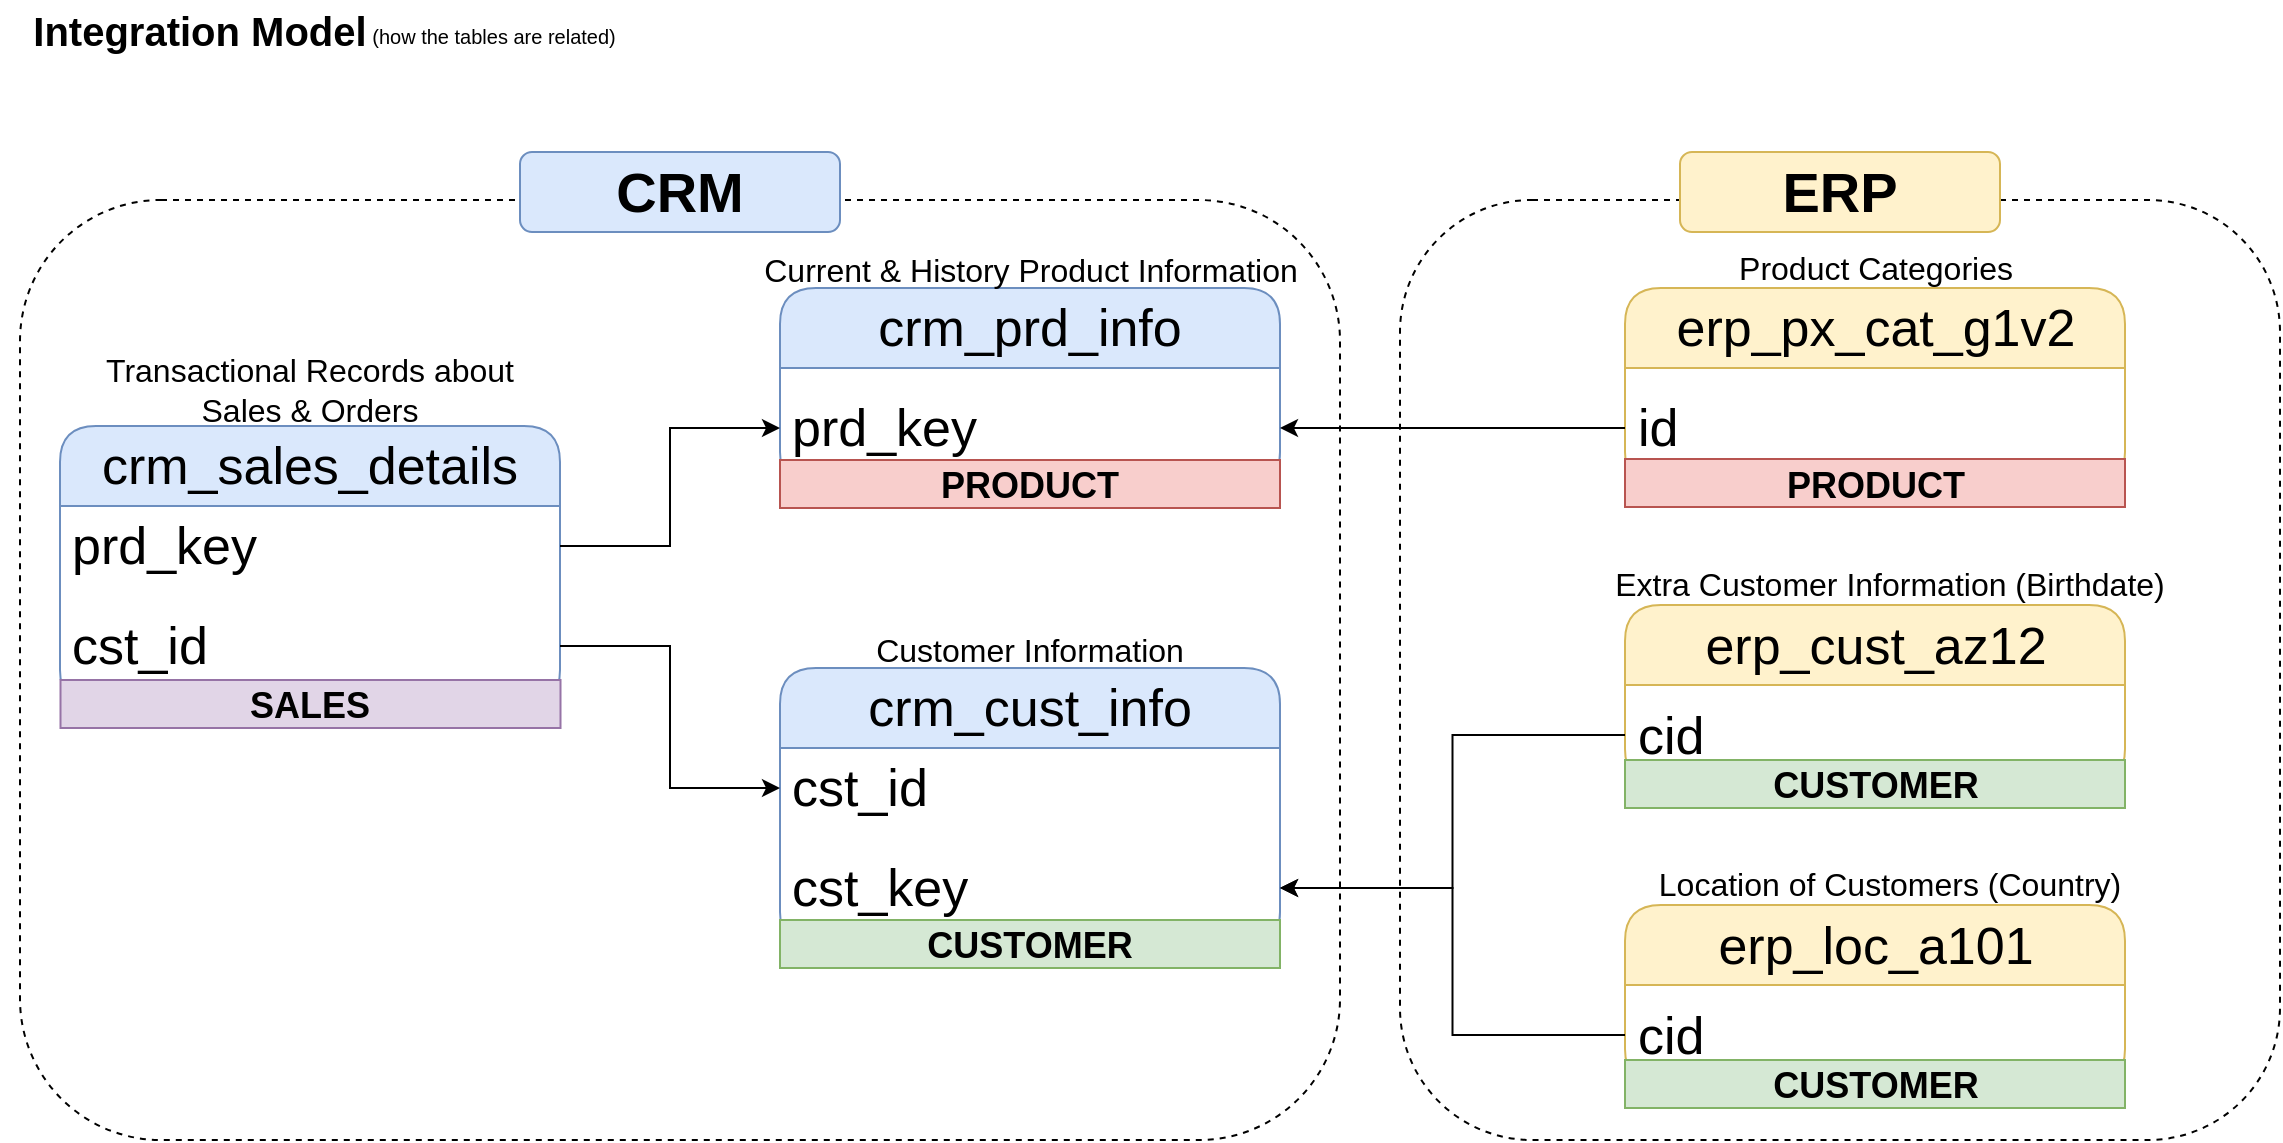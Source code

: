 <mxfile version="26.0.16">
  <diagram name="Page-1" id="oHeXKfy84pKHUZ1Dhw0S">
    <mxGraphModel dx="1430" dy="825" grid="1" gridSize="10" guides="1" tooltips="1" connect="1" arrows="1" fold="1" page="1" pageScale="1" pageWidth="1169" pageHeight="827" math="0" shadow="0">
      <root>
        <mxCell id="0" />
        <mxCell id="1" parent="0" />
        <mxCell id="IEt8cJ1j1EI7TW5e2nKS-41" value="" style="rounded=1;whiteSpace=wrap;html=1;fillColor=none;dashed=1;" vertex="1" parent="1">
          <mxGeometry x="20" y="110" width="660" height="470" as="geometry" />
        </mxCell>
        <mxCell id="IEt8cJ1j1EI7TW5e2nKS-44" value="" style="rounded=1;whiteSpace=wrap;html=1;fillColor=none;dashed=1;" vertex="1" parent="1">
          <mxGeometry x="710" y="110" width="440" height="470" as="geometry" />
        </mxCell>
        <mxCell id="IEt8cJ1j1EI7TW5e2nKS-1" value="&lt;b&gt;&lt;font style=&quot;font-size: 20px;&quot;&gt;Integration Model&lt;/font&gt;&lt;/b&gt;" style="text;html=1;align=center;verticalAlign=middle;whiteSpace=wrap;rounded=0;" vertex="1" parent="1">
          <mxGeometry x="10" y="10" width="200" height="30" as="geometry" />
        </mxCell>
        <mxCell id="IEt8cJ1j1EI7TW5e2nKS-2" value="&lt;font style=&quot;font-size: 10px;&quot;&gt;(how the tables are related)&lt;/font&gt;" style="text;html=1;align=center;verticalAlign=middle;whiteSpace=wrap;rounded=0;" vertex="1" parent="1">
          <mxGeometry x="192" y="13" width="130" height="30" as="geometry" />
        </mxCell>
        <mxCell id="IEt8cJ1j1EI7TW5e2nKS-3" value="crm_cust_info" style="swimlane;fontStyle=0;childLayout=stackLayout;horizontal=1;startSize=40;horizontalStack=0;resizeParent=1;resizeParentMax=0;resizeLast=0;collapsible=1;marginBottom=0;whiteSpace=wrap;html=1;rounded=1;fillColor=#dae8fc;strokeColor=#6c8ebf;fontSize=26;" vertex="1" parent="1">
          <mxGeometry x="400" y="344" width="250" height="140" as="geometry">
            <mxRectangle x="290" y="150" width="200" height="40" as="alternateBounds" />
          </mxGeometry>
        </mxCell>
        <mxCell id="IEt8cJ1j1EI7TW5e2nKS-4" value="cst_id" style="text;strokeColor=none;fillColor=none;align=left;verticalAlign=middle;spacingLeft=4;spacingRight=4;overflow=hidden;points=[[0,0.5],[1,0.5]];portConstraint=eastwest;rotatable=0;whiteSpace=wrap;html=1;fontSize=26;" vertex="1" parent="IEt8cJ1j1EI7TW5e2nKS-3">
          <mxGeometry y="40" width="250" height="40" as="geometry" />
        </mxCell>
        <mxCell id="IEt8cJ1j1EI7TW5e2nKS-26" value="cst_key" style="text;strokeColor=none;fillColor=none;align=left;verticalAlign=middle;spacingLeft=4;spacingRight=4;overflow=hidden;points=[[0,0.5],[1,0.5]];portConstraint=eastwest;rotatable=0;whiteSpace=wrap;html=1;fontSize=26;" vertex="1" parent="IEt8cJ1j1EI7TW5e2nKS-3">
          <mxGeometry y="80" width="250" height="60" as="geometry" />
        </mxCell>
        <mxCell id="IEt8cJ1j1EI7TW5e2nKS-7" value="&lt;font style=&quot;font-size: 16px;&quot;&gt;Customer Information&lt;/font&gt;" style="text;html=1;align=center;verticalAlign=middle;whiteSpace=wrap;rounded=0;" vertex="1" parent="1">
          <mxGeometry x="440" y="320" width="170" height="30" as="geometry" />
        </mxCell>
        <mxCell id="IEt8cJ1j1EI7TW5e2nKS-9" value="crm_prd_info" style="swimlane;fontStyle=0;childLayout=stackLayout;horizontal=1;startSize=40;horizontalStack=0;resizeParent=1;resizeParentMax=0;resizeLast=0;collapsible=1;marginBottom=0;whiteSpace=wrap;html=1;rounded=1;fillColor=#dae8fc;strokeColor=#6c8ebf;fontSize=26;" vertex="1" parent="1">
          <mxGeometry x="400" y="154" width="250" height="100" as="geometry">
            <mxRectangle x="290" y="150" width="200" height="40" as="alternateBounds" />
          </mxGeometry>
        </mxCell>
        <mxCell id="IEt8cJ1j1EI7TW5e2nKS-10" value="prd_key" style="text;strokeColor=none;fillColor=none;align=left;verticalAlign=middle;spacingLeft=4;spacingRight=4;overflow=hidden;points=[[0,0.5],[1,0.5]];portConstraint=eastwest;rotatable=0;whiteSpace=wrap;html=1;fontSize=26;" vertex="1" parent="IEt8cJ1j1EI7TW5e2nKS-9">
          <mxGeometry y="40" width="250" height="60" as="geometry" />
        </mxCell>
        <mxCell id="IEt8cJ1j1EI7TW5e2nKS-11" value="&lt;span style=&quot;font-size: 16px;&quot;&gt;Current &amp;amp; History Product Information&lt;/span&gt;" style="text;html=1;align=center;verticalAlign=middle;whiteSpace=wrap;rounded=0;" vertex="1" parent="1">
          <mxGeometry x="387.5" y="130" width="275" height="30" as="geometry" />
        </mxCell>
        <mxCell id="IEt8cJ1j1EI7TW5e2nKS-15" value="crm_sales_details" style="swimlane;fontStyle=0;childLayout=stackLayout;horizontal=1;startSize=40;horizontalStack=0;resizeParent=1;resizeParentMax=0;resizeLast=0;collapsible=1;marginBottom=0;whiteSpace=wrap;html=1;rounded=1;fillColor=#dae8fc;strokeColor=#6c8ebf;fontSize=26;" vertex="1" parent="1">
          <mxGeometry x="40" y="223" width="250" height="140" as="geometry">
            <mxRectangle x="290" y="150" width="200" height="40" as="alternateBounds" />
          </mxGeometry>
        </mxCell>
        <mxCell id="IEt8cJ1j1EI7TW5e2nKS-16" value="prd_key" style="text;strokeColor=none;fillColor=none;align=left;verticalAlign=middle;spacingLeft=4;spacingRight=4;overflow=hidden;points=[[0,0.5],[1,0.5]];portConstraint=eastwest;rotatable=0;whiteSpace=wrap;html=1;fontSize=26;" vertex="1" parent="IEt8cJ1j1EI7TW5e2nKS-15">
          <mxGeometry y="40" width="250" height="40" as="geometry" />
        </mxCell>
        <mxCell id="IEt8cJ1j1EI7TW5e2nKS-18" value="cst_id" style="text;strokeColor=none;fillColor=none;align=left;verticalAlign=middle;spacingLeft=4;spacingRight=4;overflow=hidden;points=[[0,0.5],[1,0.5]];portConstraint=eastwest;rotatable=0;whiteSpace=wrap;html=1;fontSize=26;" vertex="1" parent="IEt8cJ1j1EI7TW5e2nKS-15">
          <mxGeometry y="80" width="250" height="60" as="geometry" />
        </mxCell>
        <mxCell id="IEt8cJ1j1EI7TW5e2nKS-17" value="&lt;span style=&quot;font-size: 16px;&quot;&gt;Transactional Records about Sales &amp;amp; Orders&lt;/span&gt;" style="text;html=1;align=center;verticalAlign=middle;whiteSpace=wrap;rounded=0;" vertex="1" parent="1">
          <mxGeometry x="41.25" y="190" width="247.5" height="30" as="geometry" />
        </mxCell>
        <mxCell id="IEt8cJ1j1EI7TW5e2nKS-20" style="edgeStyle=orthogonalEdgeStyle;rounded=0;orthogonalLoop=1;jettySize=auto;html=1;exitX=1;exitY=0.5;exitDx=0;exitDy=0;entryX=0;entryY=0.5;entryDx=0;entryDy=0;" edge="1" parent="1" source="IEt8cJ1j1EI7TW5e2nKS-18" target="IEt8cJ1j1EI7TW5e2nKS-4">
          <mxGeometry relative="1" as="geometry" />
        </mxCell>
        <mxCell id="IEt8cJ1j1EI7TW5e2nKS-22" style="edgeStyle=orthogonalEdgeStyle;rounded=0;orthogonalLoop=1;jettySize=auto;html=1;exitX=1;exitY=0.5;exitDx=0;exitDy=0;entryX=0;entryY=0.5;entryDx=0;entryDy=0;" edge="1" parent="1" source="IEt8cJ1j1EI7TW5e2nKS-16" target="IEt8cJ1j1EI7TW5e2nKS-10">
          <mxGeometry relative="1" as="geometry" />
        </mxCell>
        <mxCell id="IEt8cJ1j1EI7TW5e2nKS-23" value="erp_cust_az12" style="swimlane;fontStyle=0;childLayout=stackLayout;horizontal=1;startSize=40;horizontalStack=0;resizeParent=1;resizeParentMax=0;resizeLast=0;collapsible=1;marginBottom=0;whiteSpace=wrap;html=1;rounded=1;fillColor=#fff2cc;strokeColor=#d6b656;fontSize=26;" vertex="1" parent="1">
          <mxGeometry x="822.5" y="312.5" width="250" height="90" as="geometry">
            <mxRectangle x="290" y="150" width="200" height="40" as="alternateBounds" />
          </mxGeometry>
        </mxCell>
        <mxCell id="IEt8cJ1j1EI7TW5e2nKS-24" value="cid" style="text;strokeColor=none;fillColor=none;align=left;verticalAlign=middle;spacingLeft=4;spacingRight=4;overflow=hidden;points=[[0,0.5],[1,0.5]];portConstraint=eastwest;rotatable=0;whiteSpace=wrap;html=1;fontSize=26;" vertex="1" parent="IEt8cJ1j1EI7TW5e2nKS-23">
          <mxGeometry y="40" width="250" height="50" as="geometry" />
        </mxCell>
        <mxCell id="IEt8cJ1j1EI7TW5e2nKS-25" value="&lt;span style=&quot;font-size: 16px;&quot;&gt;Extra Customer Information (Birthdate)&lt;/span&gt;" style="text;html=1;align=center;verticalAlign=middle;whiteSpace=wrap;rounded=0;" vertex="1" parent="1">
          <mxGeometry x="810" y="286.5" width="290" height="30" as="geometry" />
        </mxCell>
        <mxCell id="IEt8cJ1j1EI7TW5e2nKS-27" style="edgeStyle=orthogonalEdgeStyle;rounded=0;orthogonalLoop=1;jettySize=auto;html=1;exitX=0;exitY=0.5;exitDx=0;exitDy=0;entryX=1;entryY=0.5;entryDx=0;entryDy=0;" edge="1" parent="1" source="IEt8cJ1j1EI7TW5e2nKS-24" target="IEt8cJ1j1EI7TW5e2nKS-26">
          <mxGeometry relative="1" as="geometry" />
        </mxCell>
        <mxCell id="IEt8cJ1j1EI7TW5e2nKS-31" value="erp_loc_a101" style="swimlane;fontStyle=0;childLayout=stackLayout;horizontal=1;startSize=40;horizontalStack=0;resizeParent=1;resizeParentMax=0;resizeLast=0;collapsible=1;marginBottom=0;whiteSpace=wrap;html=1;rounded=1;fillColor=#fff2cc;strokeColor=#d6b656;fontSize=26;" vertex="1" parent="1">
          <mxGeometry x="822.5" y="462.5" width="250" height="90" as="geometry">
            <mxRectangle x="290" y="150" width="200" height="40" as="alternateBounds" />
          </mxGeometry>
        </mxCell>
        <mxCell id="IEt8cJ1j1EI7TW5e2nKS-32" value="cid" style="text;strokeColor=none;fillColor=none;align=left;verticalAlign=middle;spacingLeft=4;spacingRight=4;overflow=hidden;points=[[0,0.5],[1,0.5]];portConstraint=eastwest;rotatable=0;whiteSpace=wrap;html=1;fontSize=26;" vertex="1" parent="IEt8cJ1j1EI7TW5e2nKS-31">
          <mxGeometry y="40" width="250" height="50" as="geometry" />
        </mxCell>
        <mxCell id="IEt8cJ1j1EI7TW5e2nKS-33" value="&lt;span style=&quot;font-size: 16px;&quot;&gt;Location of Customers (Country)&lt;/span&gt;" style="text;html=1;align=center;verticalAlign=middle;whiteSpace=wrap;rounded=0;" vertex="1" parent="1">
          <mxGeometry x="810" y="436.5" width="290" height="30" as="geometry" />
        </mxCell>
        <mxCell id="IEt8cJ1j1EI7TW5e2nKS-34" style="edgeStyle=orthogonalEdgeStyle;rounded=0;orthogonalLoop=1;jettySize=auto;html=1;exitX=0;exitY=0.5;exitDx=0;exitDy=0;" edge="1" parent="1" source="IEt8cJ1j1EI7TW5e2nKS-32" target="IEt8cJ1j1EI7TW5e2nKS-26">
          <mxGeometry relative="1" as="geometry" />
        </mxCell>
        <mxCell id="IEt8cJ1j1EI7TW5e2nKS-35" value="erp_px_cat_g1v2" style="swimlane;fontStyle=0;childLayout=stackLayout;horizontal=1;startSize=40;horizontalStack=0;resizeParent=1;resizeParentMax=0;resizeLast=0;collapsible=1;marginBottom=0;whiteSpace=wrap;html=1;rounded=1;fillColor=#fff2cc;strokeColor=#d6b656;fontSize=26;" vertex="1" parent="1">
          <mxGeometry x="822.5" y="154" width="250" height="100" as="geometry">
            <mxRectangle x="290" y="150" width="200" height="40" as="alternateBounds" />
          </mxGeometry>
        </mxCell>
        <mxCell id="IEt8cJ1j1EI7TW5e2nKS-36" value="id" style="text;strokeColor=none;fillColor=none;align=left;verticalAlign=middle;spacingLeft=4;spacingRight=4;overflow=hidden;points=[[0,0.5],[1,0.5]];portConstraint=eastwest;rotatable=0;whiteSpace=wrap;html=1;fontSize=26;" vertex="1" parent="IEt8cJ1j1EI7TW5e2nKS-35">
          <mxGeometry y="40" width="250" height="60" as="geometry" />
        </mxCell>
        <mxCell id="IEt8cJ1j1EI7TW5e2nKS-37" value="&lt;span style=&quot;font-size: 16px;&quot;&gt;Product Categories&lt;/span&gt;" style="text;html=1;align=center;verticalAlign=middle;whiteSpace=wrap;rounded=0;" vertex="1" parent="1">
          <mxGeometry x="802.5" y="129" width="290" height="30" as="geometry" />
        </mxCell>
        <mxCell id="IEt8cJ1j1EI7TW5e2nKS-40" style="edgeStyle=orthogonalEdgeStyle;rounded=0;orthogonalLoop=1;jettySize=auto;html=1;exitX=0;exitY=0.5;exitDx=0;exitDy=0;entryX=1;entryY=0.5;entryDx=0;entryDy=0;" edge="1" parent="1" source="IEt8cJ1j1EI7TW5e2nKS-36" target="IEt8cJ1j1EI7TW5e2nKS-10">
          <mxGeometry relative="1" as="geometry" />
        </mxCell>
        <mxCell id="IEt8cJ1j1EI7TW5e2nKS-42" value="&lt;b&gt;&lt;font style=&quot;font-size: 28px;&quot;&gt;CRM&lt;/font&gt;&lt;/b&gt;" style="rounded=1;whiteSpace=wrap;html=1;fillColor=#dae8fc;strokeColor=#6c8ebf;" vertex="1" parent="1">
          <mxGeometry x="270" y="86" width="160" height="40" as="geometry" />
        </mxCell>
        <mxCell id="IEt8cJ1j1EI7TW5e2nKS-45" value="&lt;b&gt;&lt;font style=&quot;font-size: 28px;&quot;&gt;ERP&lt;/font&gt;&lt;/b&gt;" style="rounded=1;whiteSpace=wrap;html=1;fillColor=#fff2cc;strokeColor=#d6b656;" vertex="1" parent="1">
          <mxGeometry x="850" y="86" width="160" height="40" as="geometry" />
        </mxCell>
        <mxCell id="IEt8cJ1j1EI7TW5e2nKS-46" value="&lt;font style=&quot;font-size: 18px;&quot;&gt;&lt;b&gt;PRODUCT&lt;/b&gt;&lt;/font&gt;" style="text;html=1;strokeColor=#b85450;fillColor=#f8cecc;align=center;verticalAlign=middle;whiteSpace=wrap;overflow=hidden;" vertex="1" parent="1">
          <mxGeometry x="400" y="240" width="250" height="24" as="geometry" />
        </mxCell>
        <mxCell id="IEt8cJ1j1EI7TW5e2nKS-47" value="&lt;font style=&quot;font-size: 18px;&quot;&gt;&lt;b&gt;PRODUCT&lt;/b&gt;&lt;/font&gt;" style="text;html=1;strokeColor=#b85450;fillColor=#f8cecc;align=center;verticalAlign=middle;whiteSpace=wrap;overflow=hidden;" vertex="1" parent="1">
          <mxGeometry x="822.5" y="239.5" width="250" height="24" as="geometry" />
        </mxCell>
        <mxCell id="IEt8cJ1j1EI7TW5e2nKS-49" value="&lt;font style=&quot;font-size: 18px;&quot;&gt;&lt;b&gt;CUSTOMER&lt;/b&gt;&lt;/font&gt;" style="text;html=1;strokeColor=#82b366;fillColor=#d5e8d4;align=center;verticalAlign=middle;whiteSpace=wrap;overflow=hidden;" vertex="1" parent="1">
          <mxGeometry x="400" y="470" width="250" height="24" as="geometry" />
        </mxCell>
        <mxCell id="IEt8cJ1j1EI7TW5e2nKS-50" value="&lt;font style=&quot;font-size: 18px;&quot;&gt;&lt;b&gt;CUSTOMER&lt;/b&gt;&lt;/font&gt;" style="text;html=1;strokeColor=#82b366;fillColor=#d5e8d4;align=center;verticalAlign=middle;whiteSpace=wrap;overflow=hidden;" vertex="1" parent="1">
          <mxGeometry x="822.5" y="540" width="250" height="24" as="geometry" />
        </mxCell>
        <mxCell id="IEt8cJ1j1EI7TW5e2nKS-51" value="&lt;font style=&quot;font-size: 18px;&quot;&gt;&lt;b&gt;CUSTOMER&lt;/b&gt;&lt;/font&gt;" style="text;html=1;strokeColor=#82b366;fillColor=#d5e8d4;align=center;verticalAlign=middle;whiteSpace=wrap;overflow=hidden;" vertex="1" parent="1">
          <mxGeometry x="822.5" y="390" width="250" height="24" as="geometry" />
        </mxCell>
        <mxCell id="IEt8cJ1j1EI7TW5e2nKS-52" value="&lt;font style=&quot;font-size: 18px;&quot;&gt;&lt;b&gt;SALES&lt;/b&gt;&lt;/font&gt;" style="text;html=1;strokeColor=#9673a6;fillColor=#e1d5e7;align=center;verticalAlign=middle;whiteSpace=wrap;overflow=hidden;" vertex="1" parent="1">
          <mxGeometry x="40.25" y="350" width="250" height="24" as="geometry" />
        </mxCell>
      </root>
    </mxGraphModel>
  </diagram>
</mxfile>
